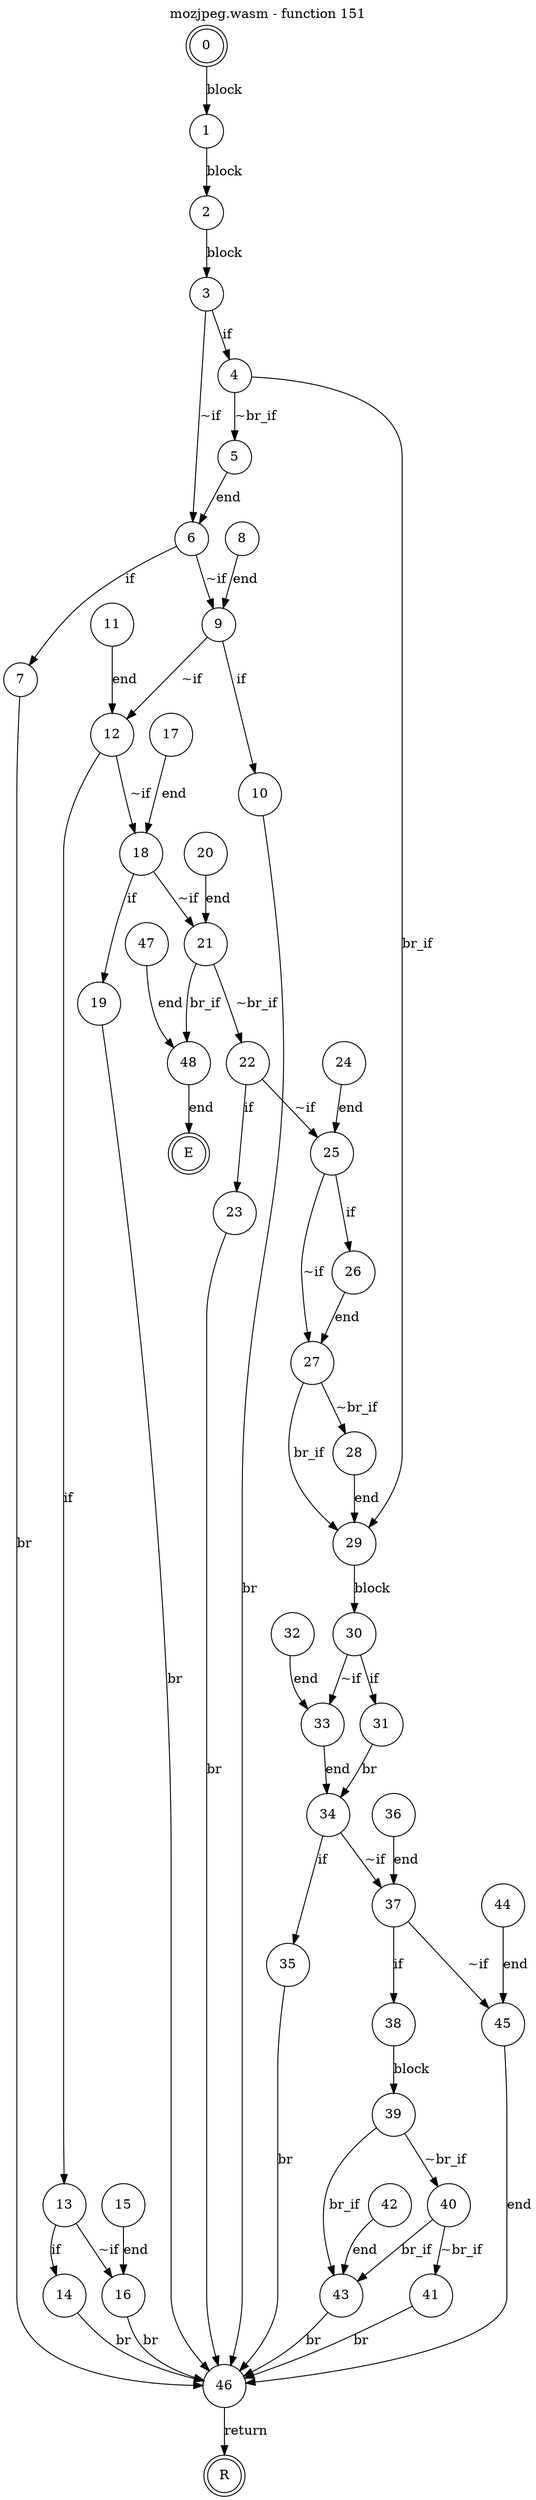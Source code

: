 digraph finite_state_machine {
    label = "mozjpeg.wasm - function 151"
    labelloc =  t
    labelfontsize = 16
    labelfontcolor = black
    labelfontname = "Helvetica"
    node [shape = doublecircle]; 0 E R ;
    node [shape = circle];
    0 -> 1[label="block"];
    1 -> 2[label="block"];
    2 -> 3[label="block"];
    3 -> 4[label="if"];
    3 -> 6[label="~if"];
    4 -> 5[label="~br_if"];
    4 -> 29[label="br_if"];
    5 -> 6[label="end"];
    6 -> 7[label="if"];
    6 -> 9[label="~if"];
    7 -> 46[label="br"];
    8 -> 9[label="end"];
    9 -> 10[label="if"];
    9 -> 12[label="~if"];
    10 -> 46[label="br"];
    11 -> 12[label="end"];
    12 -> 13[label="if"];
    12 -> 18[label="~if"];
    13 -> 14[label="if"];
    13 -> 16[label="~if"];
    14 -> 46[label="br"];
    15 -> 16[label="end"];
    16 -> 46[label="br"];
    17 -> 18[label="end"];
    18 -> 19[label="if"];
    18 -> 21[label="~if"];
    19 -> 46[label="br"];
    20 -> 21[label="end"];
    21 -> 22[label="~br_if"];
    21 -> 48[label="br_if"];
    22 -> 23[label="if"];
    22 -> 25[label="~if"];
    23 -> 46[label="br"];
    24 -> 25[label="end"];
    25 -> 26[label="if"];
    25 -> 27[label="~if"];
    26 -> 27[label="end"];
    27 -> 28[label="~br_if"];
    27 -> 29[label="br_if"];
    28 -> 29[label="end"];
    29 -> 30[label="block"];
    30 -> 31[label="if"];
    30 -> 33[label="~if"];
    31 -> 34[label="br"];
    32 -> 33[label="end"];
    33 -> 34[label="end"];
    34 -> 35[label="if"];
    34 -> 37[label="~if"];
    35 -> 46[label="br"];
    36 -> 37[label="end"];
    37 -> 38[label="if"];
    37 -> 45[label="~if"];
    38 -> 39[label="block"];
    39 -> 40[label="~br_if"];
    39 -> 43[label="br_if"];
    40 -> 41[label="~br_if"];
    40 -> 43[label="br_if"];
    41 -> 46[label="br"];
    42 -> 43[label="end"];
    43 -> 46[label="br"];
    44 -> 45[label="end"];
    45 -> 46[label="end"];
    46 -> R[label="return"];
    47 -> 48[label="end"];
    48 -> E[label="end"];
}
